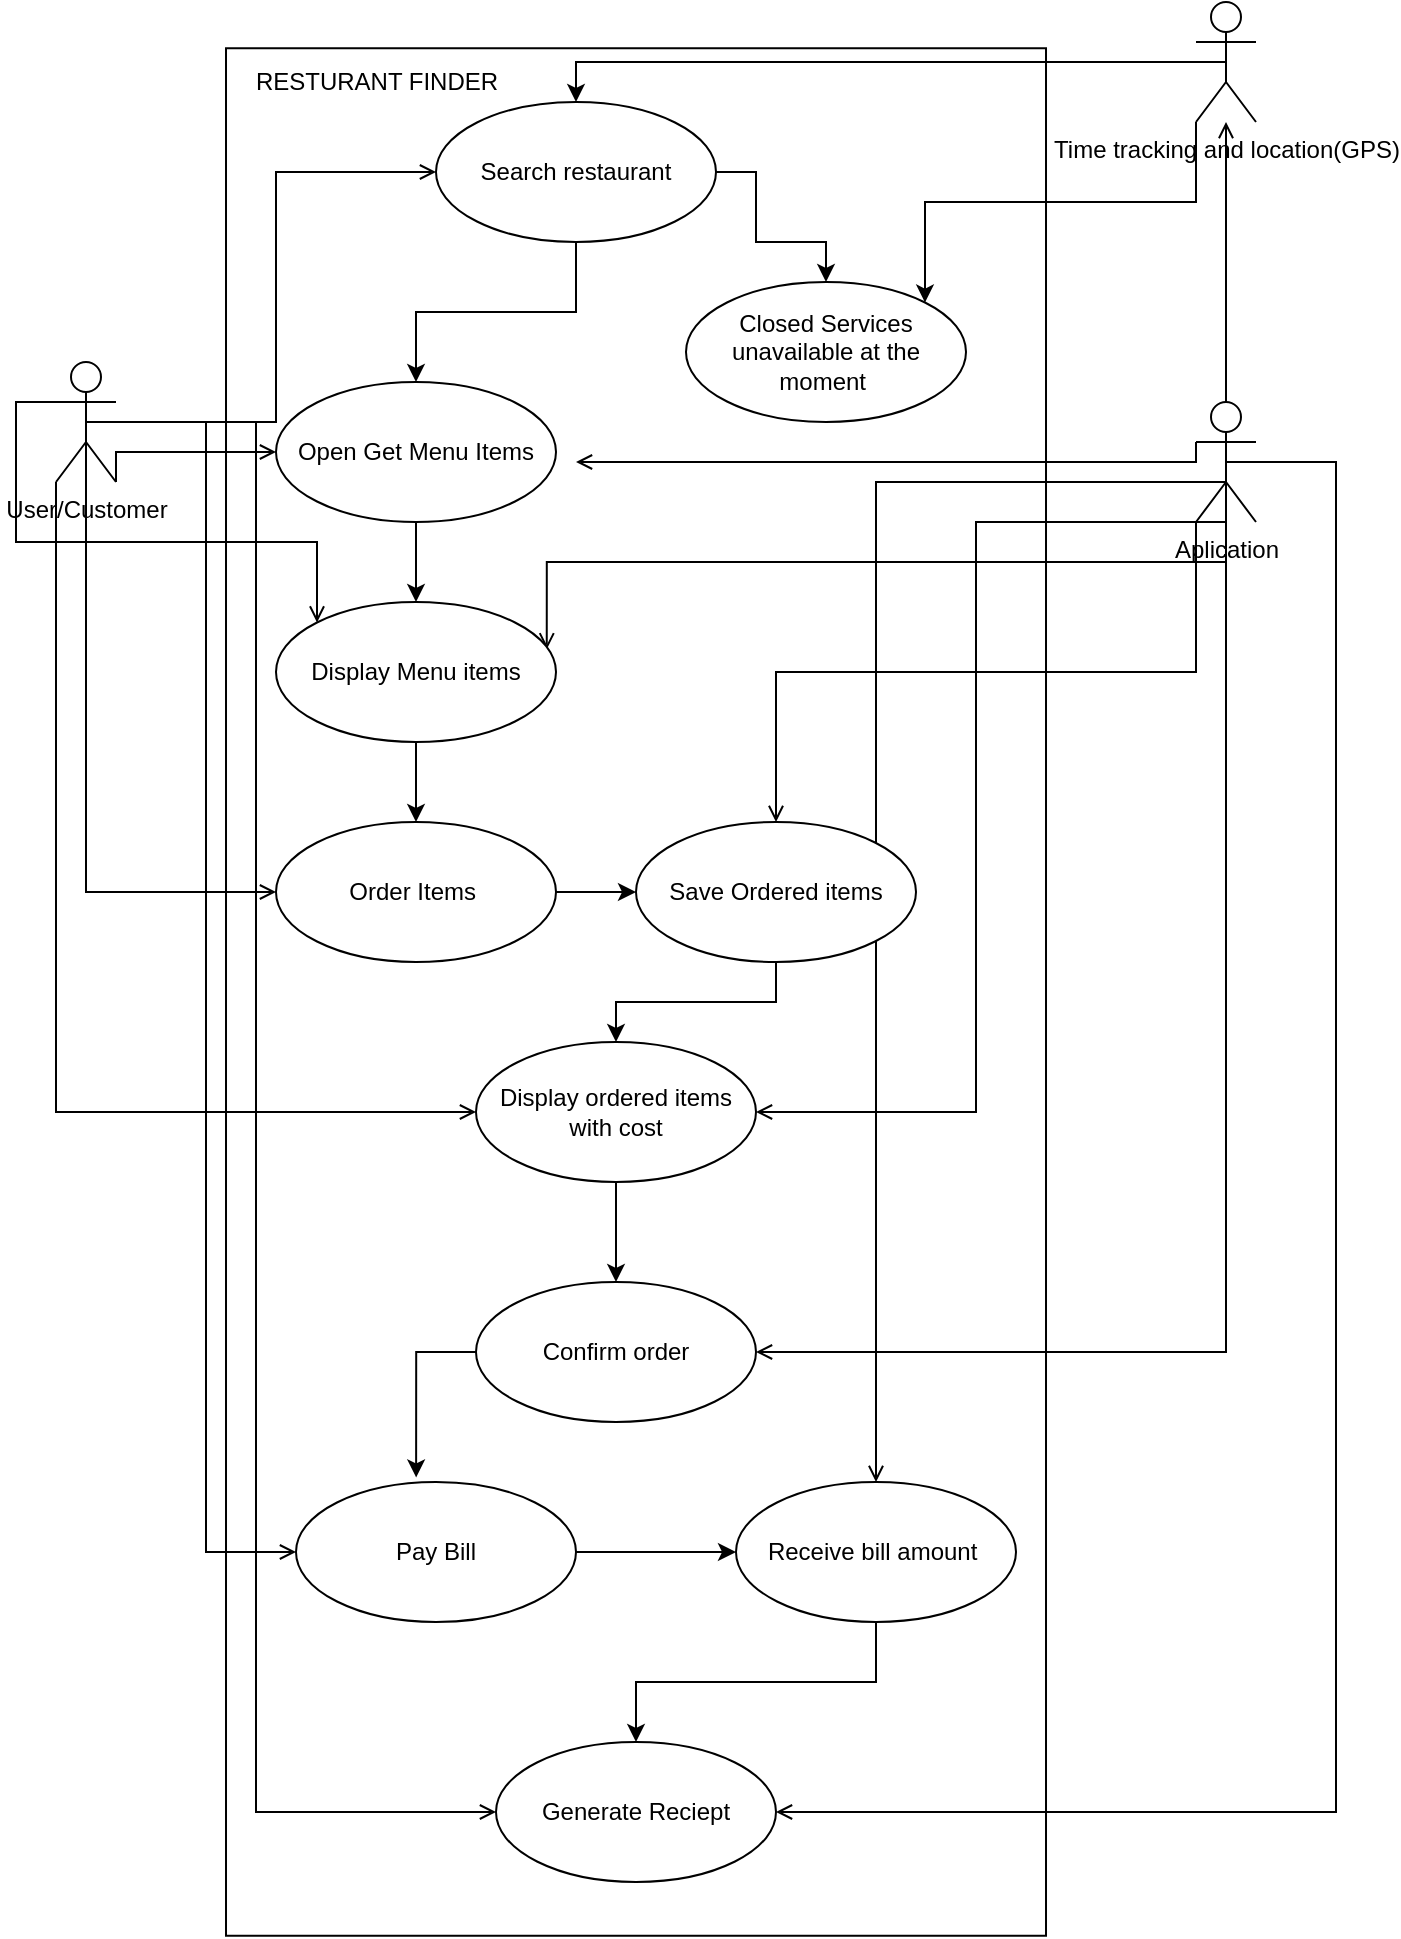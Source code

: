 <mxfile version="19.0.0" type="device"><diagram id="1zRFR1gJgqP--4OR-st2" name="Page-1"><mxGraphModel dx="782" dy="475" grid="1" gridSize="10" guides="1" tooltips="1" connect="1" arrows="1" fold="1" page="1" pageScale="1" pageWidth="850" pageHeight="1100" math="0" shadow="0"><root><mxCell id="0"/><mxCell id="1" parent="0"/><mxCell id="TS18mQDGuoWqBvvLIP3e-37" value="" style="rounded=0;whiteSpace=wrap;html=1;rotation=90;" vertex="1" parent="1"><mxGeometry x="-71.87" y="300" width="943.75" height="410" as="geometry"/></mxCell><mxCell id="TS18mQDGuoWqBvvLIP3e-17" style="edgeStyle=orthogonalEdgeStyle;rounded=0;orthogonalLoop=1;jettySize=auto;html=1;exitX=0.5;exitY=0.5;exitDx=0;exitDy=0;exitPerimeter=0;entryX=0;entryY=0.5;entryDx=0;entryDy=0;endArrow=open;endFill=0;" edge="1" parent="1" source="TS18mQDGuoWqBvvLIP3e-1" target="TS18mQDGuoWqBvvLIP3e-5"><mxGeometry relative="1" as="geometry"/></mxCell><mxCell id="TS18mQDGuoWqBvvLIP3e-43" style="edgeStyle=orthogonalEdgeStyle;rounded=0;orthogonalLoop=1;jettySize=auto;html=1;exitX=1;exitY=1;exitDx=0;exitDy=0;exitPerimeter=0;endArrow=open;endFill=0;" edge="1" parent="1" source="TS18mQDGuoWqBvvLIP3e-1" target="TS18mQDGuoWqBvvLIP3e-6"><mxGeometry relative="1" as="geometry"><Array as="points"><mxPoint x="140" y="235"/></Array></mxGeometry></mxCell><mxCell id="TS18mQDGuoWqBvvLIP3e-45" style="edgeStyle=orthogonalEdgeStyle;rounded=0;orthogonalLoop=1;jettySize=auto;html=1;exitX=0;exitY=0.333;exitDx=0;exitDy=0;exitPerimeter=0;entryX=0;entryY=0;entryDx=0;entryDy=0;endArrow=open;endFill=0;" edge="1" parent="1" source="TS18mQDGuoWqBvvLIP3e-1" target="TS18mQDGuoWqBvvLIP3e-19"><mxGeometry relative="1" as="geometry"/></mxCell><mxCell id="TS18mQDGuoWqBvvLIP3e-48" style="edgeStyle=orthogonalEdgeStyle;rounded=0;orthogonalLoop=1;jettySize=auto;html=1;exitX=0.5;exitY=0.5;exitDx=0;exitDy=0;exitPerimeter=0;entryX=0;entryY=0.5;entryDx=0;entryDy=0;endArrow=open;endFill=0;" edge="1" parent="1" source="TS18mQDGuoWqBvvLIP3e-1" target="TS18mQDGuoWqBvvLIP3e-21"><mxGeometry relative="1" as="geometry"><Array as="points"><mxPoint x="125" y="455"/></Array></mxGeometry></mxCell><mxCell id="TS18mQDGuoWqBvvLIP3e-49" style="edgeStyle=orthogonalEdgeStyle;rounded=0;orthogonalLoop=1;jettySize=auto;html=1;exitX=0;exitY=1;exitDx=0;exitDy=0;exitPerimeter=0;entryX=0;entryY=0.5;entryDx=0;entryDy=0;endArrow=open;endFill=0;" edge="1" parent="1" source="TS18mQDGuoWqBvvLIP3e-1" target="TS18mQDGuoWqBvvLIP3e-25"><mxGeometry relative="1" as="geometry"/></mxCell><mxCell id="TS18mQDGuoWqBvvLIP3e-55" style="edgeStyle=orthogonalEdgeStyle;rounded=0;orthogonalLoop=1;jettySize=auto;html=1;exitX=0.5;exitY=0.5;exitDx=0;exitDy=0;exitPerimeter=0;endArrow=open;endFill=0;entryX=0;entryY=0.5;entryDx=0;entryDy=0;" edge="1" parent="1" source="TS18mQDGuoWqBvvLIP3e-1" target="TS18mQDGuoWqBvvLIP3e-29"><mxGeometry relative="1" as="geometry"><mxPoint x="130" y="814" as="targetPoint"/></mxGeometry></mxCell><mxCell id="TS18mQDGuoWqBvvLIP3e-56" style="edgeStyle=orthogonalEdgeStyle;rounded=0;orthogonalLoop=1;jettySize=auto;html=1;exitX=0.5;exitY=0.5;exitDx=0;exitDy=0;exitPerimeter=0;endArrow=open;endFill=0;entryX=0;entryY=0.5;entryDx=0;entryDy=0;" edge="1" parent="1" source="TS18mQDGuoWqBvvLIP3e-1" target="TS18mQDGuoWqBvvLIP3e-34"><mxGeometry relative="1" as="geometry"><mxPoint x="130" y="938" as="targetPoint"/><Array as="points"><mxPoint x="210" y="220"/><mxPoint x="210" y="915"/></Array></mxGeometry></mxCell><mxCell id="TS18mQDGuoWqBvvLIP3e-1" value="User/Customer" style="shape=umlActor;verticalLabelPosition=bottom;verticalAlign=top;html=1;" vertex="1" parent="1"><mxGeometry x="110" y="190" width="30" height="60" as="geometry"/></mxCell><mxCell id="TS18mQDGuoWqBvvLIP3e-7" value="" style="edgeStyle=orthogonalEdgeStyle;rounded=0;orthogonalLoop=1;jettySize=auto;html=1;" edge="1" parent="1" source="TS18mQDGuoWqBvvLIP3e-5" target="TS18mQDGuoWqBvvLIP3e-6"><mxGeometry relative="1" as="geometry"/></mxCell><mxCell id="TS18mQDGuoWqBvvLIP3e-9" value="" style="edgeStyle=orthogonalEdgeStyle;rounded=0;orthogonalLoop=1;jettySize=auto;html=1;" edge="1" parent="1" source="TS18mQDGuoWqBvvLIP3e-5" target="TS18mQDGuoWqBvvLIP3e-8"><mxGeometry relative="1" as="geometry"><Array as="points"><mxPoint x="460" y="95"/><mxPoint x="460" y="130"/><mxPoint x="495" y="130"/></Array></mxGeometry></mxCell><mxCell id="TS18mQDGuoWqBvvLIP3e-5" value="Search restaurant" style="ellipse;whiteSpace=wrap;html=1;" vertex="1" parent="1"><mxGeometry x="300" y="60" width="140" height="70" as="geometry"/></mxCell><mxCell id="TS18mQDGuoWqBvvLIP3e-20" value="" style="edgeStyle=orthogonalEdgeStyle;rounded=0;orthogonalLoop=1;jettySize=auto;html=1;endArrow=classic;endFill=1;" edge="1" parent="1" source="TS18mQDGuoWqBvvLIP3e-6" target="TS18mQDGuoWqBvvLIP3e-19"><mxGeometry relative="1" as="geometry"/></mxCell><mxCell id="TS18mQDGuoWqBvvLIP3e-6" value="Open Get Menu Items" style="ellipse;whiteSpace=wrap;html=1;" vertex="1" parent="1"><mxGeometry x="220" y="200" width="140" height="70" as="geometry"/></mxCell><mxCell id="TS18mQDGuoWqBvvLIP3e-8" value="Closed Services unavailable at the moment&amp;nbsp;" style="ellipse;whiteSpace=wrap;html=1;" vertex="1" parent="1"><mxGeometry x="425" y="150" width="140" height="70" as="geometry"/></mxCell><mxCell id="TS18mQDGuoWqBvvLIP3e-11" style="edgeStyle=orthogonalEdgeStyle;rounded=0;orthogonalLoop=1;jettySize=auto;html=1;exitX=0.5;exitY=0.5;exitDx=0;exitDy=0;exitPerimeter=0;entryX=0.5;entryY=0;entryDx=0;entryDy=0;" edge="1" parent="1" source="TS18mQDGuoWqBvvLIP3e-10" target="TS18mQDGuoWqBvvLIP3e-5"><mxGeometry relative="1" as="geometry"/></mxCell><mxCell id="TS18mQDGuoWqBvvLIP3e-12" style="edgeStyle=orthogonalEdgeStyle;rounded=0;orthogonalLoop=1;jettySize=auto;html=1;exitX=0;exitY=1;exitDx=0;exitDy=0;exitPerimeter=0;entryX=1;entryY=0;entryDx=0;entryDy=0;" edge="1" parent="1" source="TS18mQDGuoWqBvvLIP3e-10" target="TS18mQDGuoWqBvvLIP3e-8"><mxGeometry relative="1" as="geometry"/></mxCell><mxCell id="TS18mQDGuoWqBvvLIP3e-10" value="Time tracking and location(GPS)" style="shape=umlActor;verticalLabelPosition=bottom;verticalAlign=top;html=1;" vertex="1" parent="1"><mxGeometry x="680" y="10" width="30" height="60" as="geometry"/></mxCell><mxCell id="TS18mQDGuoWqBvvLIP3e-18" style="edgeStyle=orthogonalEdgeStyle;rounded=0;orthogonalLoop=1;jettySize=auto;html=1;exitX=0;exitY=0.333;exitDx=0;exitDy=0;exitPerimeter=0;endArrow=open;endFill=0;" edge="1" parent="1" source="TS18mQDGuoWqBvvLIP3e-14"><mxGeometry relative="1" as="geometry"><mxPoint x="370" y="240" as="targetPoint"/><Array as="points"><mxPoint x="680" y="240"/></Array></mxGeometry></mxCell><mxCell id="TS18mQDGuoWqBvvLIP3e-41" style="edgeStyle=orthogonalEdgeStyle;rounded=0;orthogonalLoop=1;jettySize=auto;html=1;exitX=0.5;exitY=0;exitDx=0;exitDy=0;exitPerimeter=0;endArrow=open;endFill=0;" edge="1" parent="1" source="TS18mQDGuoWqBvvLIP3e-14" target="TS18mQDGuoWqBvvLIP3e-10"><mxGeometry relative="1" as="geometry"/></mxCell><mxCell id="TS18mQDGuoWqBvvLIP3e-46" style="edgeStyle=orthogonalEdgeStyle;rounded=0;orthogonalLoop=1;jettySize=auto;html=1;exitX=0;exitY=1;exitDx=0;exitDy=0;exitPerimeter=0;endArrow=open;endFill=0;" edge="1" parent="1" source="TS18mQDGuoWqBvvLIP3e-14" target="TS18mQDGuoWqBvvLIP3e-23"><mxGeometry relative="1" as="geometry"/></mxCell><mxCell id="TS18mQDGuoWqBvvLIP3e-47" style="edgeStyle=orthogonalEdgeStyle;rounded=0;orthogonalLoop=1;jettySize=auto;html=1;exitX=0.5;exitY=0.5;exitDx=0;exitDy=0;exitPerimeter=0;endArrow=open;endFill=0;" edge="1" parent="1" source="TS18mQDGuoWqBvvLIP3e-14" target="TS18mQDGuoWqBvvLIP3e-25"><mxGeometry relative="1" as="geometry"><Array as="points"><mxPoint x="695" y="270"/><mxPoint x="570" y="270"/><mxPoint x="570" y="565"/></Array></mxGeometry></mxCell><mxCell id="TS18mQDGuoWqBvvLIP3e-51" style="edgeStyle=orthogonalEdgeStyle;rounded=0;orthogonalLoop=1;jettySize=auto;html=1;exitX=0.5;exitY=0.5;exitDx=0;exitDy=0;exitPerimeter=0;entryX=0.967;entryY=0.338;entryDx=0;entryDy=0;entryPerimeter=0;endArrow=open;endFill=0;" edge="1" parent="1" source="TS18mQDGuoWqBvvLIP3e-14" target="TS18mQDGuoWqBvvLIP3e-19"><mxGeometry relative="1" as="geometry"><Array as="points"><mxPoint x="695" y="290"/><mxPoint x="355" y="290"/></Array></mxGeometry></mxCell><mxCell id="TS18mQDGuoWqBvvLIP3e-54" style="edgeStyle=orthogonalEdgeStyle;rounded=0;orthogonalLoop=1;jettySize=auto;html=1;exitX=0.5;exitY=0.5;exitDx=0;exitDy=0;exitPerimeter=0;entryX=1;entryY=0.5;entryDx=0;entryDy=0;endArrow=open;endFill=0;" edge="1" parent="1" source="TS18mQDGuoWqBvvLIP3e-14" target="TS18mQDGuoWqBvvLIP3e-27"><mxGeometry relative="1" as="geometry"><Array as="points"><mxPoint x="695" y="685"/></Array></mxGeometry></mxCell><mxCell id="TS18mQDGuoWqBvvLIP3e-57" style="edgeStyle=orthogonalEdgeStyle;rounded=0;orthogonalLoop=1;jettySize=auto;html=1;exitX=0.5;exitY=0.5;exitDx=0;exitDy=0;exitPerimeter=0;endArrow=open;endFill=0;" edge="1" parent="1" source="TS18mQDGuoWqBvvLIP3e-14" target="TS18mQDGuoWqBvvLIP3e-32"><mxGeometry relative="1" as="geometry"><Array as="points"><mxPoint x="695" y="250"/><mxPoint x="520" y="250"/></Array></mxGeometry></mxCell><mxCell id="TS18mQDGuoWqBvvLIP3e-58" style="edgeStyle=orthogonalEdgeStyle;rounded=0;orthogonalLoop=1;jettySize=auto;html=1;exitX=0.5;exitY=0.5;exitDx=0;exitDy=0;exitPerimeter=0;entryX=1;entryY=0.5;entryDx=0;entryDy=0;endArrow=open;endFill=0;" edge="1" parent="1" source="TS18mQDGuoWqBvvLIP3e-14" target="TS18mQDGuoWqBvvLIP3e-34"><mxGeometry relative="1" as="geometry"><Array as="points"><mxPoint x="750" y="240"/><mxPoint x="750" y="915"/></Array></mxGeometry></mxCell><mxCell id="TS18mQDGuoWqBvvLIP3e-14" value="Aplication" style="shape=umlActor;verticalLabelPosition=bottom;verticalAlign=top;html=1;" vertex="1" parent="1"><mxGeometry x="680" y="210" width="30" height="60" as="geometry"/></mxCell><mxCell id="TS18mQDGuoWqBvvLIP3e-22" value="" style="edgeStyle=orthogonalEdgeStyle;rounded=0;orthogonalLoop=1;jettySize=auto;html=1;endArrow=classic;endFill=1;" edge="1" parent="1" source="TS18mQDGuoWqBvvLIP3e-19" target="TS18mQDGuoWqBvvLIP3e-21"><mxGeometry relative="1" as="geometry"/></mxCell><mxCell id="TS18mQDGuoWqBvvLIP3e-19" value="Display Menu items" style="ellipse;whiteSpace=wrap;html=1;" vertex="1" parent="1"><mxGeometry x="220" y="310" width="140" height="70" as="geometry"/></mxCell><mxCell id="TS18mQDGuoWqBvvLIP3e-24" value="" style="edgeStyle=orthogonalEdgeStyle;rounded=0;orthogonalLoop=1;jettySize=auto;html=1;endArrow=classic;endFill=1;" edge="1" parent="1" source="TS18mQDGuoWqBvvLIP3e-21" target="TS18mQDGuoWqBvvLIP3e-23"><mxGeometry relative="1" as="geometry"/></mxCell><mxCell id="TS18mQDGuoWqBvvLIP3e-21" value="Order Items&amp;nbsp;" style="ellipse;whiteSpace=wrap;html=1;" vertex="1" parent="1"><mxGeometry x="220" y="420" width="140" height="70" as="geometry"/></mxCell><mxCell id="TS18mQDGuoWqBvvLIP3e-26" value="" style="edgeStyle=orthogonalEdgeStyle;rounded=0;orthogonalLoop=1;jettySize=auto;html=1;endArrow=classic;endFill=1;" edge="1" parent="1" source="TS18mQDGuoWqBvvLIP3e-23" target="TS18mQDGuoWqBvvLIP3e-25"><mxGeometry relative="1" as="geometry"/></mxCell><mxCell id="TS18mQDGuoWqBvvLIP3e-23" value="Save Ordered items" style="ellipse;whiteSpace=wrap;html=1;" vertex="1" parent="1"><mxGeometry x="400" y="420" width="140" height="70" as="geometry"/></mxCell><mxCell id="TS18mQDGuoWqBvvLIP3e-28" value="" style="edgeStyle=orthogonalEdgeStyle;rounded=0;orthogonalLoop=1;jettySize=auto;html=1;endArrow=classic;endFill=1;" edge="1" parent="1" source="TS18mQDGuoWqBvvLIP3e-25" target="TS18mQDGuoWqBvvLIP3e-27"><mxGeometry relative="1" as="geometry"/></mxCell><mxCell id="TS18mQDGuoWqBvvLIP3e-25" value="Display ordered items with cost" style="ellipse;whiteSpace=wrap;html=1;" vertex="1" parent="1"><mxGeometry x="320" y="530" width="140" height="70" as="geometry"/></mxCell><mxCell id="TS18mQDGuoWqBvvLIP3e-31" style="edgeStyle=orthogonalEdgeStyle;rounded=0;orthogonalLoop=1;jettySize=auto;html=1;exitX=0;exitY=0.5;exitDx=0;exitDy=0;entryX=0.429;entryY=-0.033;entryDx=0;entryDy=0;entryPerimeter=0;endArrow=classic;endFill=1;" edge="1" parent="1" source="TS18mQDGuoWqBvvLIP3e-27" target="TS18mQDGuoWqBvvLIP3e-29"><mxGeometry relative="1" as="geometry"/></mxCell><mxCell id="TS18mQDGuoWqBvvLIP3e-27" value="Confirm order" style="ellipse;whiteSpace=wrap;html=1;" vertex="1" parent="1"><mxGeometry x="320" y="650" width="140" height="70" as="geometry"/></mxCell><mxCell id="TS18mQDGuoWqBvvLIP3e-33" value="" style="edgeStyle=orthogonalEdgeStyle;rounded=0;orthogonalLoop=1;jettySize=auto;html=1;endArrow=classic;endFill=1;" edge="1" parent="1" source="TS18mQDGuoWqBvvLIP3e-29" target="TS18mQDGuoWqBvvLIP3e-32"><mxGeometry relative="1" as="geometry"/></mxCell><mxCell id="TS18mQDGuoWqBvvLIP3e-29" value="Pay Bill" style="ellipse;whiteSpace=wrap;html=1;" vertex="1" parent="1"><mxGeometry x="230" y="750" width="140" height="70" as="geometry"/></mxCell><mxCell id="TS18mQDGuoWqBvvLIP3e-35" value="" style="edgeStyle=orthogonalEdgeStyle;rounded=0;orthogonalLoop=1;jettySize=auto;html=1;endArrow=classic;endFill=1;" edge="1" parent="1" source="TS18mQDGuoWqBvvLIP3e-32" target="TS18mQDGuoWqBvvLIP3e-34"><mxGeometry relative="1" as="geometry"/></mxCell><mxCell id="TS18mQDGuoWqBvvLIP3e-32" value="Receive bill amount&amp;nbsp;" style="ellipse;whiteSpace=wrap;html=1;" vertex="1" parent="1"><mxGeometry x="450" y="750" width="140" height="70" as="geometry"/></mxCell><mxCell id="TS18mQDGuoWqBvvLIP3e-34" value="Generate Reciept" style="ellipse;whiteSpace=wrap;html=1;" vertex="1" parent="1"><mxGeometry x="330" y="880" width="140" height="70" as="geometry"/></mxCell><mxCell id="TS18mQDGuoWqBvvLIP3e-40" value="RESTURANT FINDER" style="text;html=1;align=center;verticalAlign=middle;resizable=0;points=[];autosize=1;strokeColor=none;fillColor=none;" vertex="1" parent="1"><mxGeometry x="200" y="40" width="140" height="20" as="geometry"/></mxCell></root></mxGraphModel></diagram></mxfile>